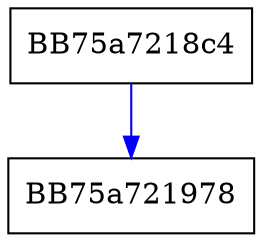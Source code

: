 digraph CheckHeartbeatDisable {
  node [shape="box"];
  graph [splines=ortho];
  BB75a7218c4 -> BB75a721978 [color="blue"];
}